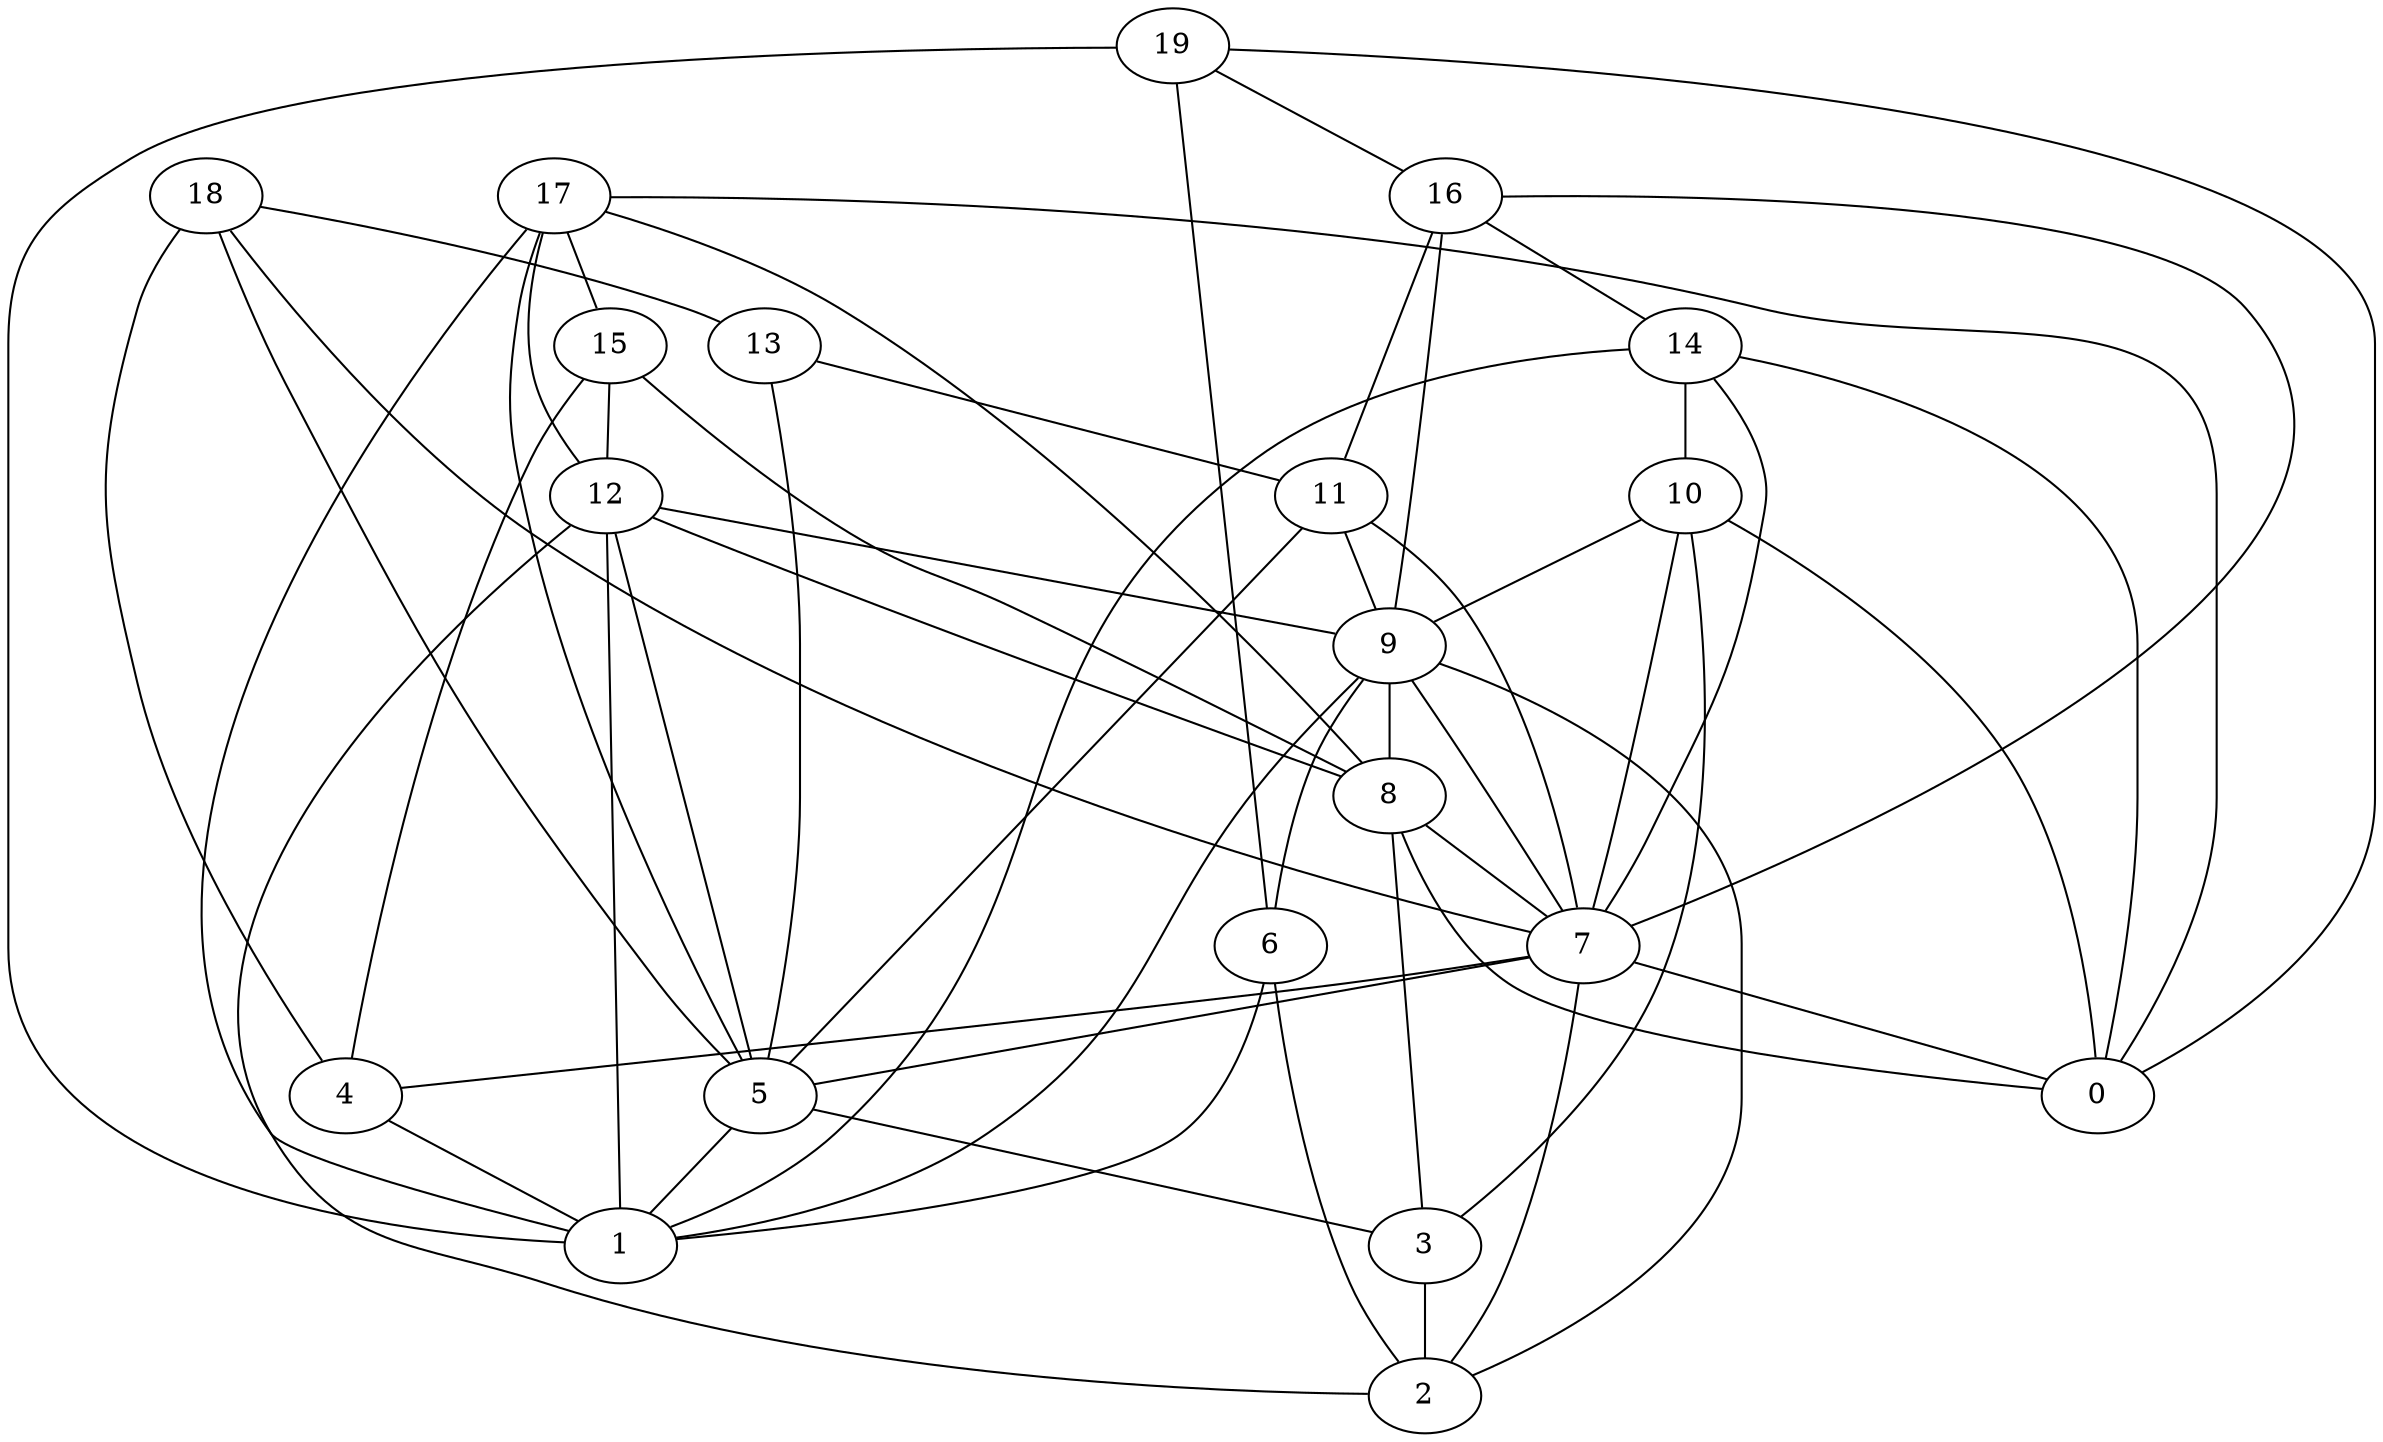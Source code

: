 digraph G {

subgraph G1 {
10 -> 9 [dir = none]
10 -> 7 [dir = none]
10 -> 0 [dir = none]
10 -> 3 [dir = none]
14 -> 10 [dir = none]
14 -> 0 [dir = none]
14 -> 7 [dir = none]
14 -> 1 [dir = none]
11 -> 7 [dir = none]
11 -> 5 [dir = none]
11 -> 9 [dir = none]
16 -> 11 [dir = none]
16 -> 9 [dir = none]
16 -> 14 [dir = none]
16 -> 7 [dir = none]
4 -> 1 [dir = none]
18 -> 4 [dir = none]
18 -> 5 [dir = none]
18 -> 7 [dir = none]
18 -> 13 [dir = none]
13 -> 11 [dir = none]
13 -> 5 [dir = none]
6 -> 1 [dir = none]
6 -> 2 [dir = none]
19 -> 16 [dir = none]
19 -> 1 [dir = none]
19 -> 0 [dir = none]
19 -> 6 [dir = none]
15 -> 12 [dir = none]
15 -> 4 [dir = none]
15 -> 8 [dir = none]
9 -> 2 [dir = none]
9 -> 6 [dir = none]
9 -> 7 [dir = none]
9 -> 8 [dir = none]
9 -> 1 [dir = none]
8 -> 0 [dir = none]
8 -> 7 [dir = none]
8 -> 3 [dir = none]
3 -> 2 [dir = none]
7 -> 2 [dir = none]
7 -> 5 [dir = none]
7 -> 0 [dir = none]
7 -> 4 [dir = none]
17 -> 12 [dir = none]
17 -> 1 [dir = none]
17 -> 15 [dir = none]
17 -> 8 [dir = none]
17 -> 5 [dir = none]
17 -> 0 [dir = none]
5 -> 1 [dir = none]
5 -> 3 [dir = none]
12 -> 1 [dir = none]
12 -> 8 [dir = none]
12 -> 2 [dir = none]
12 -> 5 [dir = none]
12 -> 9 [dir = none]
}

}
